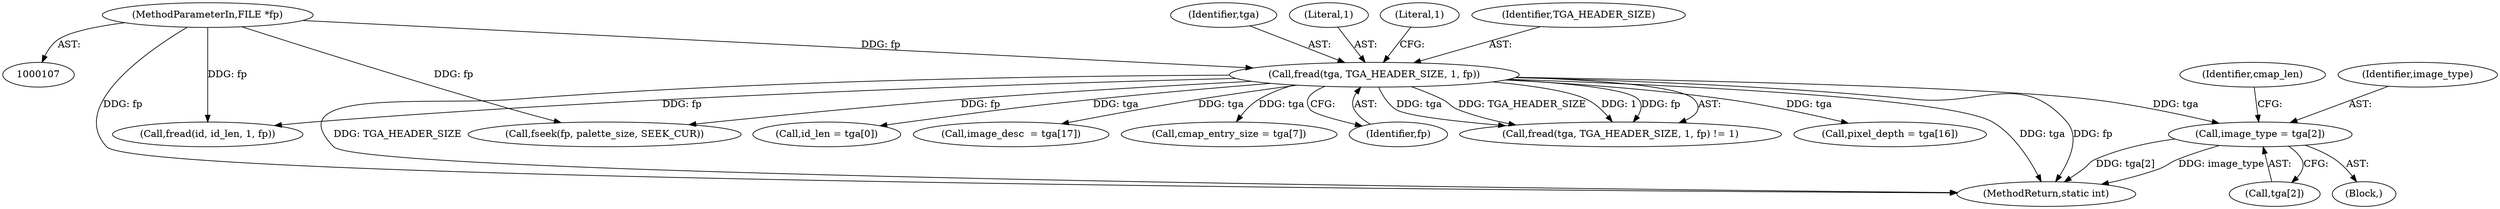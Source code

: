digraph "0_openjpeg_2cd30c2b06ce332dede81cccad8b334cde997281_0@array" {
"1000158" [label="(Call,image_type = tga[2])"];
"1000141" [label="(Call,fread(tga, TGA_HEADER_SIZE, 1, fp))"];
"1000108" [label="(MethodParameterIn,FILE *fp)"];
"1000283" [label="(Call,fseek(fp, palette_size, SEEK_CUR))"];
"1000289" [label="(MethodReturn,static int)"];
"1000141" [label="(Call,fread(tga, TGA_HEADER_SIZE, 1, fp))"];
"1000160" [label="(Call,tga[2])"];
"1000146" [label="(Literal,1)"];
"1000153" [label="(Call,id_len = tga[0])"];
"1000253" [label="(Call,fread(id, id_len, 1, fp))"];
"1000208" [label="(Call,image_desc  = tga[17])"];
"1000164" [label="(Identifier,cmap_len)"];
"1000159" [label="(Identifier,image_type)"];
"1000170" [label="(Call,cmap_entry_size = tga[7])"];
"1000143" [label="(Identifier,TGA_HEADER_SIZE)"];
"1000158" [label="(Call,image_type = tga[2])"];
"1000113" [label="(Block,)"];
"1000145" [label="(Identifier,fp)"];
"1000140" [label="(Call,fread(tga, TGA_HEADER_SIZE, 1, fp) != 1)"];
"1000108" [label="(MethodParameterIn,FILE *fp)"];
"1000142" [label="(Identifier,tga)"];
"1000203" [label="(Call,pixel_depth = tga[16])"];
"1000144" [label="(Literal,1)"];
"1000158" -> "1000113"  [label="AST: "];
"1000158" -> "1000160"  [label="CFG: "];
"1000159" -> "1000158"  [label="AST: "];
"1000160" -> "1000158"  [label="AST: "];
"1000164" -> "1000158"  [label="CFG: "];
"1000158" -> "1000289"  [label="DDG: image_type"];
"1000158" -> "1000289"  [label="DDG: tga[2]"];
"1000141" -> "1000158"  [label="DDG: tga"];
"1000141" -> "1000140"  [label="AST: "];
"1000141" -> "1000145"  [label="CFG: "];
"1000142" -> "1000141"  [label="AST: "];
"1000143" -> "1000141"  [label="AST: "];
"1000144" -> "1000141"  [label="AST: "];
"1000145" -> "1000141"  [label="AST: "];
"1000146" -> "1000141"  [label="CFG: "];
"1000141" -> "1000289"  [label="DDG: tga"];
"1000141" -> "1000289"  [label="DDG: fp"];
"1000141" -> "1000289"  [label="DDG: TGA_HEADER_SIZE"];
"1000141" -> "1000140"  [label="DDG: tga"];
"1000141" -> "1000140"  [label="DDG: TGA_HEADER_SIZE"];
"1000141" -> "1000140"  [label="DDG: 1"];
"1000141" -> "1000140"  [label="DDG: fp"];
"1000108" -> "1000141"  [label="DDG: fp"];
"1000141" -> "1000153"  [label="DDG: tga"];
"1000141" -> "1000170"  [label="DDG: tga"];
"1000141" -> "1000203"  [label="DDG: tga"];
"1000141" -> "1000208"  [label="DDG: tga"];
"1000141" -> "1000253"  [label="DDG: fp"];
"1000141" -> "1000283"  [label="DDG: fp"];
"1000108" -> "1000107"  [label="AST: "];
"1000108" -> "1000289"  [label="DDG: fp"];
"1000108" -> "1000253"  [label="DDG: fp"];
"1000108" -> "1000283"  [label="DDG: fp"];
}
